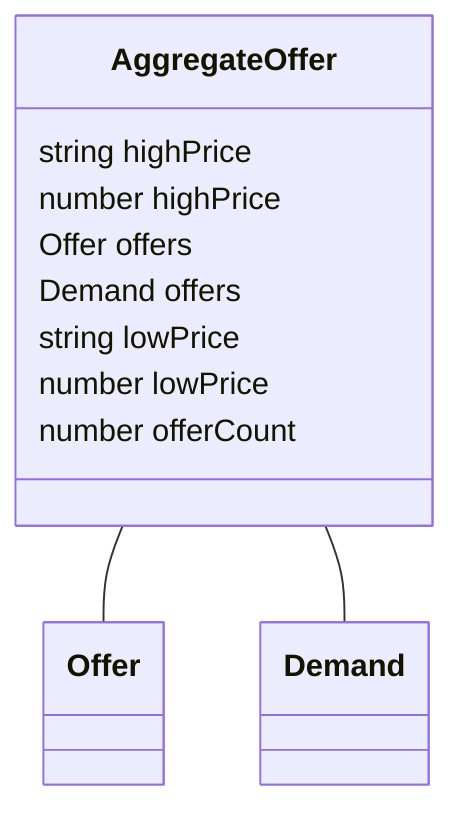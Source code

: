 classDiagram
  AggregateOffer -- Offer
  AggregateOffer -- Demand


class AggregateOffer {

  string highPrice
  number highPrice
  Offer offers
  Demand offers
  string lowPrice
  number lowPrice
  number offerCount

 }